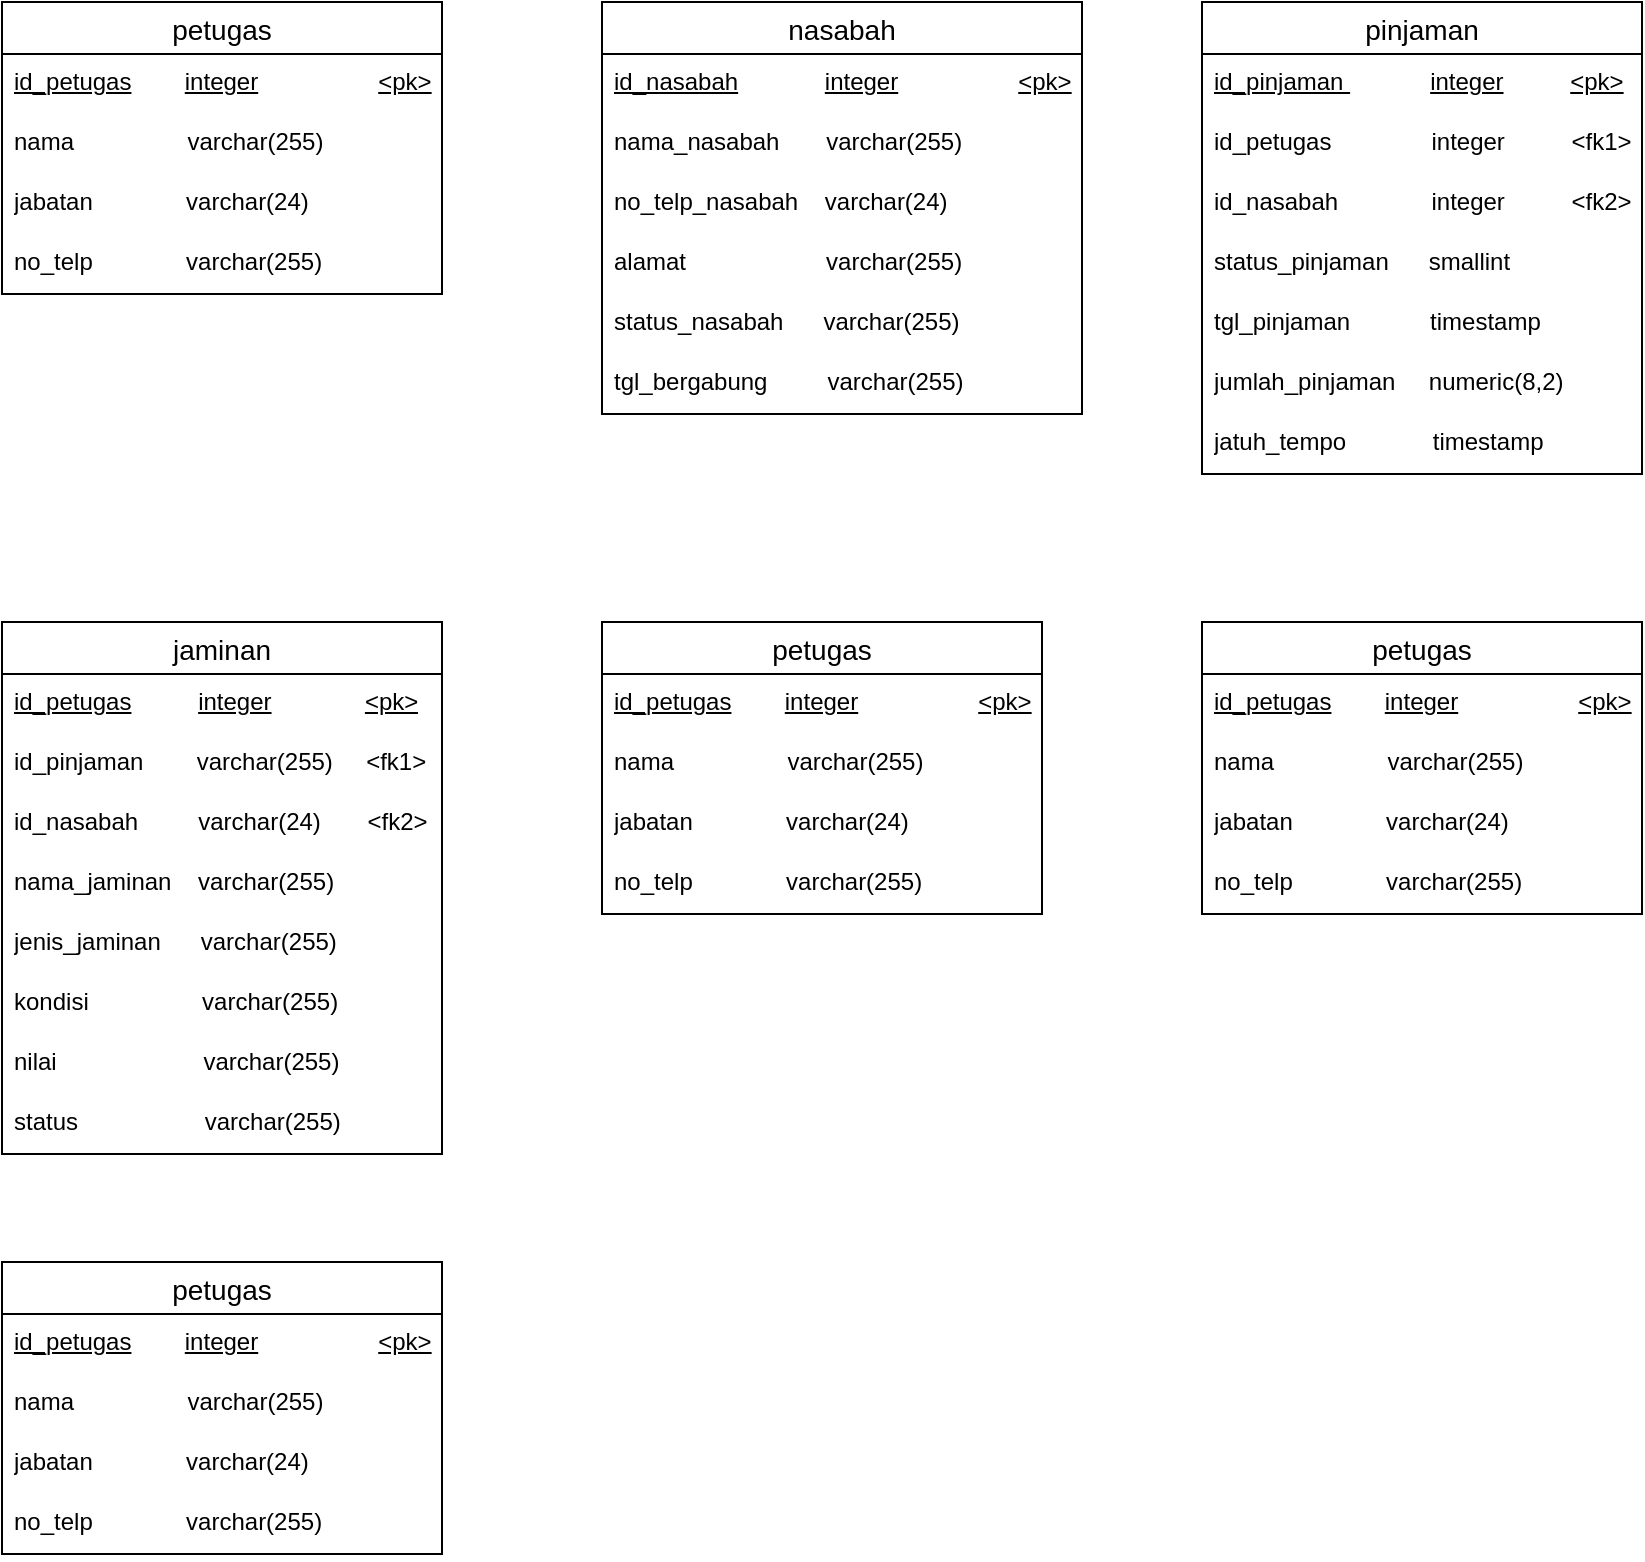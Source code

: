 <mxfile version="25.0.1">
  <diagram name="Page-1" id="-kFuUrn3105McGUK33nF">
    <mxGraphModel dx="841" dy="456" grid="1" gridSize="10" guides="1" tooltips="1" connect="1" arrows="1" fold="1" page="1" pageScale="1" pageWidth="850" pageHeight="1100" math="0" shadow="0">
      <root>
        <mxCell id="0" />
        <mxCell id="1" parent="0" />
        <mxCell id="qp_LVbxM6lAlvz-qoR-B-6" value="petugas" style="swimlane;fontStyle=0;childLayout=stackLayout;horizontal=1;startSize=26;horizontalStack=0;resizeParent=1;resizeParentMax=0;resizeLast=0;collapsible=1;marginBottom=0;align=center;fontSize=14;" vertex="1" parent="1">
          <mxGeometry x="40" y="440" width="220" height="146" as="geometry" />
        </mxCell>
        <mxCell id="qp_LVbxM6lAlvz-qoR-B-7" value="&lt;u&gt;id_petugas&lt;/u&gt;&amp;nbsp; &amp;nbsp; &amp;nbsp; &amp;nbsp; &lt;u&gt;integer&lt;/u&gt;&amp;nbsp; &amp;nbsp; &amp;nbsp; &amp;nbsp; &amp;nbsp; &amp;nbsp; &amp;nbsp; &amp;nbsp; &amp;nbsp; &lt;u&gt;&amp;lt;pk&amp;gt;&lt;/u&gt;" style="text;strokeColor=none;fillColor=none;spacingLeft=4;spacingRight=4;overflow=hidden;rotatable=0;points=[[0,0.5],[1,0.5]];portConstraint=eastwest;fontSize=12;whiteSpace=wrap;html=1;" vertex="1" parent="qp_LVbxM6lAlvz-qoR-B-6">
          <mxGeometry y="26" width="220" height="30" as="geometry" />
        </mxCell>
        <mxCell id="qp_LVbxM6lAlvz-qoR-B-8" value="nama&amp;nbsp; &amp;nbsp; &amp;nbsp; &amp;nbsp; &amp;nbsp; &amp;nbsp; &amp;nbsp; &amp;nbsp; &amp;nbsp;varchar(255)" style="text;strokeColor=none;fillColor=none;spacingLeft=4;spacingRight=4;overflow=hidden;rotatable=0;points=[[0,0.5],[1,0.5]];portConstraint=eastwest;fontSize=12;whiteSpace=wrap;html=1;" vertex="1" parent="qp_LVbxM6lAlvz-qoR-B-6">
          <mxGeometry y="56" width="220" height="30" as="geometry" />
        </mxCell>
        <mxCell id="qp_LVbxM6lAlvz-qoR-B-18" value="jabatan&amp;nbsp; &amp;nbsp; &amp;nbsp; &amp;nbsp; &amp;nbsp; &amp;nbsp; &amp;nbsp; varchar(24)" style="text;strokeColor=none;fillColor=none;spacingLeft=4;spacingRight=4;overflow=hidden;rotatable=0;points=[[0,0.5],[1,0.5]];portConstraint=eastwest;fontSize=12;whiteSpace=wrap;html=1;" vertex="1" parent="qp_LVbxM6lAlvz-qoR-B-6">
          <mxGeometry y="86" width="220" height="30" as="geometry" />
        </mxCell>
        <mxCell id="qp_LVbxM6lAlvz-qoR-B-9" value="no_telp&amp;nbsp; &amp;nbsp; &amp;nbsp; &amp;nbsp; &amp;nbsp; &amp;nbsp; &amp;nbsp; varchar(255)" style="text;strokeColor=none;fillColor=none;spacingLeft=4;spacingRight=4;overflow=hidden;rotatable=0;points=[[0,0.5],[1,0.5]];portConstraint=eastwest;fontSize=12;whiteSpace=wrap;html=1;" vertex="1" parent="qp_LVbxM6lAlvz-qoR-B-6">
          <mxGeometry y="116" width="220" height="30" as="geometry" />
        </mxCell>
        <mxCell id="qp_LVbxM6lAlvz-qoR-B-21" value="jaminan" style="swimlane;fontStyle=0;childLayout=stackLayout;horizontal=1;startSize=26;horizontalStack=0;resizeParent=1;resizeParentMax=0;resizeLast=0;collapsible=1;marginBottom=0;align=center;fontSize=14;" vertex="1" parent="1">
          <mxGeometry x="40" y="750" width="220" height="266" as="geometry" />
        </mxCell>
        <mxCell id="qp_LVbxM6lAlvz-qoR-B-22" value="&lt;u&gt;id_petugas&lt;/u&gt;&amp;nbsp; &amp;nbsp; &amp;nbsp; &amp;nbsp; &amp;nbsp;&amp;nbsp;&lt;u&gt;integer&lt;/u&gt;&amp;nbsp; &amp;nbsp; &amp;nbsp; &amp;nbsp; &amp;nbsp; &amp;nbsp; &amp;nbsp; &lt;u&gt;&amp;lt;pk&amp;gt;&lt;/u&gt;" style="text;strokeColor=none;fillColor=none;spacingLeft=4;spacingRight=4;overflow=hidden;rotatable=0;points=[[0,0.5],[1,0.5]];portConstraint=eastwest;fontSize=12;whiteSpace=wrap;html=1;" vertex="1" parent="qp_LVbxM6lAlvz-qoR-B-21">
          <mxGeometry y="26" width="220" height="30" as="geometry" />
        </mxCell>
        <mxCell id="qp_LVbxM6lAlvz-qoR-B-23" value="id_pinjaman&amp;nbsp; &amp;nbsp; &amp;nbsp; &amp;nbsp; varchar(255)&amp;nbsp; &amp;nbsp; &amp;nbsp;&amp;lt;fk1&amp;gt;" style="text;strokeColor=none;fillColor=none;spacingLeft=4;spacingRight=4;overflow=hidden;rotatable=0;points=[[0,0.5],[1,0.5]];portConstraint=eastwest;fontSize=12;whiteSpace=wrap;html=1;" vertex="1" parent="qp_LVbxM6lAlvz-qoR-B-21">
          <mxGeometry y="56" width="220" height="30" as="geometry" />
        </mxCell>
        <mxCell id="qp_LVbxM6lAlvz-qoR-B-24" value="id_nasabah&amp;nbsp; &amp;nbsp; &amp;nbsp; &amp;nbsp; &amp;nbsp;varchar(24)&amp;nbsp; &amp;nbsp; &amp;nbsp; &amp;nbsp;&amp;lt;fk2&amp;gt;" style="text;strokeColor=none;fillColor=none;spacingLeft=4;spacingRight=4;overflow=hidden;rotatable=0;points=[[0,0.5],[1,0.5]];portConstraint=eastwest;fontSize=12;whiteSpace=wrap;html=1;" vertex="1" parent="qp_LVbxM6lAlvz-qoR-B-21">
          <mxGeometry y="86" width="220" height="30" as="geometry" />
        </mxCell>
        <mxCell id="qp_LVbxM6lAlvz-qoR-B-56" value="nama_jaminan&amp;nbsp; &amp;nbsp; varchar(255)" style="text;strokeColor=none;fillColor=none;spacingLeft=4;spacingRight=4;overflow=hidden;rotatable=0;points=[[0,0.5],[1,0.5]];portConstraint=eastwest;fontSize=12;whiteSpace=wrap;html=1;" vertex="1" parent="qp_LVbxM6lAlvz-qoR-B-21">
          <mxGeometry y="116" width="220" height="30" as="geometry" />
        </mxCell>
        <mxCell id="qp_LVbxM6lAlvz-qoR-B-57" value="jenis_jaminan&amp;nbsp; &amp;nbsp; &amp;nbsp; varchar(255)" style="text;strokeColor=none;fillColor=none;spacingLeft=4;spacingRight=4;overflow=hidden;rotatable=0;points=[[0,0.5],[1,0.5]];portConstraint=eastwest;fontSize=12;whiteSpace=wrap;html=1;" vertex="1" parent="qp_LVbxM6lAlvz-qoR-B-21">
          <mxGeometry y="146" width="220" height="30" as="geometry" />
        </mxCell>
        <mxCell id="qp_LVbxM6lAlvz-qoR-B-58" value="kondisi&amp;nbsp; &amp;nbsp; &amp;nbsp; &amp;nbsp; &amp;nbsp; &amp;nbsp; &amp;nbsp; &amp;nbsp; &amp;nbsp;varchar(255)" style="text;strokeColor=none;fillColor=none;spacingLeft=4;spacingRight=4;overflow=hidden;rotatable=0;points=[[0,0.5],[1,0.5]];portConstraint=eastwest;fontSize=12;whiteSpace=wrap;html=1;" vertex="1" parent="qp_LVbxM6lAlvz-qoR-B-21">
          <mxGeometry y="176" width="220" height="30" as="geometry" />
        </mxCell>
        <mxCell id="qp_LVbxM6lAlvz-qoR-B-59" value="nilai&amp;nbsp; &amp;nbsp; &amp;nbsp; &amp;nbsp; &amp;nbsp; &amp;nbsp; &amp;nbsp; &amp;nbsp; &amp;nbsp; &amp;nbsp; &amp;nbsp; varchar(255)" style="text;strokeColor=none;fillColor=none;spacingLeft=4;spacingRight=4;overflow=hidden;rotatable=0;points=[[0,0.5],[1,0.5]];portConstraint=eastwest;fontSize=12;whiteSpace=wrap;html=1;" vertex="1" parent="qp_LVbxM6lAlvz-qoR-B-21">
          <mxGeometry y="206" width="220" height="30" as="geometry" />
        </mxCell>
        <mxCell id="qp_LVbxM6lAlvz-qoR-B-25" value="status&amp;nbsp; &amp;nbsp; &amp;nbsp; &amp;nbsp; &amp;nbsp; &amp;nbsp; &amp;nbsp; &amp;nbsp; &amp;nbsp; &amp;nbsp;varchar(255)" style="text;strokeColor=none;fillColor=none;spacingLeft=4;spacingRight=4;overflow=hidden;rotatable=0;points=[[0,0.5],[1,0.5]];portConstraint=eastwest;fontSize=12;whiteSpace=wrap;html=1;" vertex="1" parent="qp_LVbxM6lAlvz-qoR-B-21">
          <mxGeometry y="236" width="220" height="30" as="geometry" />
        </mxCell>
        <mxCell id="qp_LVbxM6lAlvz-qoR-B-26" value="nasabah" style="swimlane;fontStyle=0;childLayout=stackLayout;horizontal=1;startSize=26;horizontalStack=0;resizeParent=1;resizeParentMax=0;resizeLast=0;collapsible=1;marginBottom=0;align=center;fontSize=14;" vertex="1" parent="1">
          <mxGeometry x="340" y="440" width="240" height="206" as="geometry" />
        </mxCell>
        <mxCell id="qp_LVbxM6lAlvz-qoR-B-27" value="&lt;u&gt;id_nasabah&lt;/u&gt;&amp;nbsp; &amp;nbsp; &amp;nbsp; &amp;nbsp; &amp;nbsp; &amp;nbsp; &amp;nbsp;&lt;u&gt;integer&lt;/u&gt;&amp;nbsp; &amp;nbsp; &amp;nbsp; &amp;nbsp; &amp;nbsp; &amp;nbsp; &amp;nbsp; &amp;nbsp; &amp;nbsp; &lt;u&gt;&amp;lt;pk&amp;gt;&lt;/u&gt;" style="text;strokeColor=none;fillColor=none;spacingLeft=4;spacingRight=4;overflow=hidden;rotatable=0;points=[[0,0.5],[1,0.5]];portConstraint=eastwest;fontSize=12;whiteSpace=wrap;html=1;" vertex="1" parent="qp_LVbxM6lAlvz-qoR-B-26">
          <mxGeometry y="26" width="240" height="30" as="geometry" />
        </mxCell>
        <mxCell id="qp_LVbxM6lAlvz-qoR-B-28" value="nama_nasabah&amp;nbsp; &amp;nbsp; &amp;nbsp; &amp;nbsp;varchar(255)" style="text;strokeColor=none;fillColor=none;spacingLeft=4;spacingRight=4;overflow=hidden;rotatable=0;points=[[0,0.5],[1,0.5]];portConstraint=eastwest;fontSize=12;whiteSpace=wrap;html=1;" vertex="1" parent="qp_LVbxM6lAlvz-qoR-B-26">
          <mxGeometry y="56" width="240" height="30" as="geometry" />
        </mxCell>
        <mxCell id="qp_LVbxM6lAlvz-qoR-B-29" value="no_telp_nasabah&amp;nbsp; &amp;nbsp; varchar(24)" style="text;strokeColor=none;fillColor=none;spacingLeft=4;spacingRight=4;overflow=hidden;rotatable=0;points=[[0,0.5],[1,0.5]];portConstraint=eastwest;fontSize=12;whiteSpace=wrap;html=1;" vertex="1" parent="qp_LVbxM6lAlvz-qoR-B-26">
          <mxGeometry y="86" width="240" height="30" as="geometry" />
        </mxCell>
        <mxCell id="qp_LVbxM6lAlvz-qoR-B-30" value="alamat&amp;nbsp; &amp;nbsp; &amp;nbsp; &amp;nbsp; &amp;nbsp; &amp;nbsp; &amp;nbsp; &amp;nbsp; &amp;nbsp; &amp;nbsp; &amp;nbsp;varchar(255)" style="text;strokeColor=none;fillColor=none;spacingLeft=4;spacingRight=4;overflow=hidden;rotatable=0;points=[[0,0.5],[1,0.5]];portConstraint=eastwest;fontSize=12;whiteSpace=wrap;html=1;" vertex="1" parent="qp_LVbxM6lAlvz-qoR-B-26">
          <mxGeometry y="116" width="240" height="30" as="geometry" />
        </mxCell>
        <mxCell id="qp_LVbxM6lAlvz-qoR-B-52" value="status_nasabah&amp;nbsp; &amp;nbsp; &amp;nbsp; varchar(255)" style="text;strokeColor=none;fillColor=none;spacingLeft=4;spacingRight=4;overflow=hidden;rotatable=0;points=[[0,0.5],[1,0.5]];portConstraint=eastwest;fontSize=12;whiteSpace=wrap;html=1;" vertex="1" parent="qp_LVbxM6lAlvz-qoR-B-26">
          <mxGeometry y="146" width="240" height="30" as="geometry" />
        </mxCell>
        <mxCell id="qp_LVbxM6lAlvz-qoR-B-51" value="tgl_bergabung&amp;nbsp; &amp;nbsp; &amp;nbsp; &amp;nbsp; &amp;nbsp;varchar(255)" style="text;strokeColor=none;fillColor=none;spacingLeft=4;spacingRight=4;overflow=hidden;rotatable=0;points=[[0,0.5],[1,0.5]];portConstraint=eastwest;fontSize=12;whiteSpace=wrap;html=1;" vertex="1" parent="qp_LVbxM6lAlvz-qoR-B-26">
          <mxGeometry y="176" width="240" height="30" as="geometry" />
        </mxCell>
        <mxCell id="qp_LVbxM6lAlvz-qoR-B-31" value="petugas" style="swimlane;fontStyle=0;childLayout=stackLayout;horizontal=1;startSize=26;horizontalStack=0;resizeParent=1;resizeParentMax=0;resizeLast=0;collapsible=1;marginBottom=0;align=center;fontSize=14;" vertex="1" parent="1">
          <mxGeometry x="340" y="750" width="220" height="146" as="geometry" />
        </mxCell>
        <mxCell id="qp_LVbxM6lAlvz-qoR-B-32" value="&lt;u&gt;id_petugas&lt;/u&gt;&amp;nbsp; &amp;nbsp; &amp;nbsp; &amp;nbsp; &lt;u&gt;integer&lt;/u&gt;&amp;nbsp; &amp;nbsp; &amp;nbsp; &amp;nbsp; &amp;nbsp; &amp;nbsp; &amp;nbsp; &amp;nbsp; &amp;nbsp; &lt;u&gt;&amp;lt;pk&amp;gt;&lt;/u&gt;" style="text;strokeColor=none;fillColor=none;spacingLeft=4;spacingRight=4;overflow=hidden;rotatable=0;points=[[0,0.5],[1,0.5]];portConstraint=eastwest;fontSize=12;whiteSpace=wrap;html=1;" vertex="1" parent="qp_LVbxM6lAlvz-qoR-B-31">
          <mxGeometry y="26" width="220" height="30" as="geometry" />
        </mxCell>
        <mxCell id="qp_LVbxM6lAlvz-qoR-B-33" value="nama&amp;nbsp; &amp;nbsp; &amp;nbsp; &amp;nbsp; &amp;nbsp; &amp;nbsp; &amp;nbsp; &amp;nbsp; &amp;nbsp;varchar(255)" style="text;strokeColor=none;fillColor=none;spacingLeft=4;spacingRight=4;overflow=hidden;rotatable=0;points=[[0,0.5],[1,0.5]];portConstraint=eastwest;fontSize=12;whiteSpace=wrap;html=1;" vertex="1" parent="qp_LVbxM6lAlvz-qoR-B-31">
          <mxGeometry y="56" width="220" height="30" as="geometry" />
        </mxCell>
        <mxCell id="qp_LVbxM6lAlvz-qoR-B-34" value="jabatan&amp;nbsp; &amp;nbsp; &amp;nbsp; &amp;nbsp; &amp;nbsp; &amp;nbsp; &amp;nbsp; varchar(24)" style="text;strokeColor=none;fillColor=none;spacingLeft=4;spacingRight=4;overflow=hidden;rotatable=0;points=[[0,0.5],[1,0.5]];portConstraint=eastwest;fontSize=12;whiteSpace=wrap;html=1;" vertex="1" parent="qp_LVbxM6lAlvz-qoR-B-31">
          <mxGeometry y="86" width="220" height="30" as="geometry" />
        </mxCell>
        <mxCell id="qp_LVbxM6lAlvz-qoR-B-35" value="no_telp&amp;nbsp; &amp;nbsp; &amp;nbsp; &amp;nbsp; &amp;nbsp; &amp;nbsp; &amp;nbsp; varchar(255)" style="text;strokeColor=none;fillColor=none;spacingLeft=4;spacingRight=4;overflow=hidden;rotatable=0;points=[[0,0.5],[1,0.5]];portConstraint=eastwest;fontSize=12;whiteSpace=wrap;html=1;" vertex="1" parent="qp_LVbxM6lAlvz-qoR-B-31">
          <mxGeometry y="116" width="220" height="30" as="geometry" />
        </mxCell>
        <mxCell id="qp_LVbxM6lAlvz-qoR-B-36" value="pinjaman" style="swimlane;fontStyle=0;childLayout=stackLayout;horizontal=1;startSize=26;horizontalStack=0;resizeParent=1;resizeParentMax=0;resizeLast=0;collapsible=1;marginBottom=0;align=center;fontSize=14;" vertex="1" parent="1">
          <mxGeometry x="640" y="440" width="220" height="236" as="geometry" />
        </mxCell>
        <mxCell id="qp_LVbxM6lAlvz-qoR-B-37" value="&lt;u&gt;id_pinjaman&amp;nbsp;&lt;/u&gt;&amp;nbsp; &amp;nbsp; &amp;nbsp; &amp;nbsp; &amp;nbsp; &amp;nbsp;&amp;nbsp;&lt;u&gt;integer&lt;/u&gt;&amp;nbsp; &amp;nbsp; &amp;nbsp; &amp;nbsp; &amp;nbsp;&amp;nbsp;&lt;u&gt;&amp;lt;pk&amp;gt;&lt;/u&gt;" style="text;strokeColor=none;fillColor=none;spacingLeft=4;spacingRight=4;overflow=hidden;rotatable=0;points=[[0,0.5],[1,0.5]];portConstraint=eastwest;fontSize=12;whiteSpace=wrap;html=1;" vertex="1" parent="qp_LVbxM6lAlvz-qoR-B-36">
          <mxGeometry y="26" width="220" height="30" as="geometry" />
        </mxCell>
        <mxCell id="qp_LVbxM6lAlvz-qoR-B-38" value="id_petugas&amp;nbsp; &amp;nbsp; &amp;nbsp; &amp;nbsp; &amp;nbsp; &amp;nbsp; &amp;nbsp; &amp;nbsp;integer&amp;nbsp; &amp;nbsp; &amp;nbsp; &amp;nbsp; &amp;nbsp; &amp;lt;fk1&amp;gt;" style="text;strokeColor=none;fillColor=none;spacingLeft=4;spacingRight=4;overflow=hidden;rotatable=0;points=[[0,0.5],[1,0.5]];portConstraint=eastwest;fontSize=12;whiteSpace=wrap;html=1;" vertex="1" parent="qp_LVbxM6lAlvz-qoR-B-36">
          <mxGeometry y="56" width="220" height="30" as="geometry" />
        </mxCell>
        <mxCell id="qp_LVbxM6lAlvz-qoR-B-55" value="id_nasabah&amp;nbsp; &amp;nbsp; &amp;nbsp; &amp;nbsp; &amp;nbsp; &amp;nbsp; &amp;nbsp; integer&amp;nbsp; &amp;nbsp; &amp;nbsp; &amp;nbsp; &amp;nbsp; &amp;lt;fk2&amp;gt;" style="text;strokeColor=none;fillColor=none;spacingLeft=4;spacingRight=4;overflow=hidden;rotatable=0;points=[[0,0.5],[1,0.5]];portConstraint=eastwest;fontSize=12;whiteSpace=wrap;html=1;" vertex="1" parent="qp_LVbxM6lAlvz-qoR-B-36">
          <mxGeometry y="86" width="220" height="30" as="geometry" />
        </mxCell>
        <mxCell id="qp_LVbxM6lAlvz-qoR-B-39" value="status_pinjaman&amp;nbsp; &amp;nbsp; &amp;nbsp; smallint" style="text;strokeColor=none;fillColor=none;spacingLeft=4;spacingRight=4;overflow=hidden;rotatable=0;points=[[0,0.5],[1,0.5]];portConstraint=eastwest;fontSize=12;whiteSpace=wrap;html=1;" vertex="1" parent="qp_LVbxM6lAlvz-qoR-B-36">
          <mxGeometry y="116" width="220" height="30" as="geometry" />
        </mxCell>
        <mxCell id="qp_LVbxM6lAlvz-qoR-B-53" value="tgl_pinjaman&amp;nbsp; &amp;nbsp; &amp;nbsp; &amp;nbsp; &amp;nbsp; &amp;nbsp; timestamp" style="text;strokeColor=none;fillColor=none;spacingLeft=4;spacingRight=4;overflow=hidden;rotatable=0;points=[[0,0.5],[1,0.5]];portConstraint=eastwest;fontSize=12;whiteSpace=wrap;html=1;" vertex="1" parent="qp_LVbxM6lAlvz-qoR-B-36">
          <mxGeometry y="146" width="220" height="30" as="geometry" />
        </mxCell>
        <mxCell id="qp_LVbxM6lAlvz-qoR-B-54" value="jumlah_pinjaman&amp;nbsp; &amp;nbsp; &amp;nbsp;numeric(8,2)" style="text;strokeColor=none;fillColor=none;spacingLeft=4;spacingRight=4;overflow=hidden;rotatable=0;points=[[0,0.5],[1,0.5]];portConstraint=eastwest;fontSize=12;whiteSpace=wrap;html=1;" vertex="1" parent="qp_LVbxM6lAlvz-qoR-B-36">
          <mxGeometry y="176" width="220" height="30" as="geometry" />
        </mxCell>
        <mxCell id="qp_LVbxM6lAlvz-qoR-B-40" value="jatuh_tempo&amp;nbsp; &amp;nbsp; &amp;nbsp; &amp;nbsp; &amp;nbsp; &amp;nbsp; &amp;nbsp;timestamp" style="text;strokeColor=none;fillColor=none;spacingLeft=4;spacingRight=4;overflow=hidden;rotatable=0;points=[[0,0.5],[1,0.5]];portConstraint=eastwest;fontSize=12;whiteSpace=wrap;html=1;" vertex="1" parent="qp_LVbxM6lAlvz-qoR-B-36">
          <mxGeometry y="206" width="220" height="30" as="geometry" />
        </mxCell>
        <mxCell id="qp_LVbxM6lAlvz-qoR-B-41" value="petugas" style="swimlane;fontStyle=0;childLayout=stackLayout;horizontal=1;startSize=26;horizontalStack=0;resizeParent=1;resizeParentMax=0;resizeLast=0;collapsible=1;marginBottom=0;align=center;fontSize=14;" vertex="1" parent="1">
          <mxGeometry x="640" y="750" width="220" height="146" as="geometry" />
        </mxCell>
        <mxCell id="qp_LVbxM6lAlvz-qoR-B-42" value="&lt;u&gt;id_petugas&lt;/u&gt;&amp;nbsp; &amp;nbsp; &amp;nbsp; &amp;nbsp; &lt;u&gt;integer&lt;/u&gt;&amp;nbsp; &amp;nbsp; &amp;nbsp; &amp;nbsp; &amp;nbsp; &amp;nbsp; &amp;nbsp; &amp;nbsp; &amp;nbsp; &lt;u&gt;&amp;lt;pk&amp;gt;&lt;/u&gt;" style="text;strokeColor=none;fillColor=none;spacingLeft=4;spacingRight=4;overflow=hidden;rotatable=0;points=[[0,0.5],[1,0.5]];portConstraint=eastwest;fontSize=12;whiteSpace=wrap;html=1;" vertex="1" parent="qp_LVbxM6lAlvz-qoR-B-41">
          <mxGeometry y="26" width="220" height="30" as="geometry" />
        </mxCell>
        <mxCell id="qp_LVbxM6lAlvz-qoR-B-43" value="nama&amp;nbsp; &amp;nbsp; &amp;nbsp; &amp;nbsp; &amp;nbsp; &amp;nbsp; &amp;nbsp; &amp;nbsp; &amp;nbsp;varchar(255)" style="text;strokeColor=none;fillColor=none;spacingLeft=4;spacingRight=4;overflow=hidden;rotatable=0;points=[[0,0.5],[1,0.5]];portConstraint=eastwest;fontSize=12;whiteSpace=wrap;html=1;" vertex="1" parent="qp_LVbxM6lAlvz-qoR-B-41">
          <mxGeometry y="56" width="220" height="30" as="geometry" />
        </mxCell>
        <mxCell id="qp_LVbxM6lAlvz-qoR-B-44" value="jabatan&amp;nbsp; &amp;nbsp; &amp;nbsp; &amp;nbsp; &amp;nbsp; &amp;nbsp; &amp;nbsp; varchar(24)" style="text;strokeColor=none;fillColor=none;spacingLeft=4;spacingRight=4;overflow=hidden;rotatable=0;points=[[0,0.5],[1,0.5]];portConstraint=eastwest;fontSize=12;whiteSpace=wrap;html=1;" vertex="1" parent="qp_LVbxM6lAlvz-qoR-B-41">
          <mxGeometry y="86" width="220" height="30" as="geometry" />
        </mxCell>
        <mxCell id="qp_LVbxM6lAlvz-qoR-B-45" value="no_telp&amp;nbsp; &amp;nbsp; &amp;nbsp; &amp;nbsp; &amp;nbsp; &amp;nbsp; &amp;nbsp; varchar(255)" style="text;strokeColor=none;fillColor=none;spacingLeft=4;spacingRight=4;overflow=hidden;rotatable=0;points=[[0,0.5],[1,0.5]];portConstraint=eastwest;fontSize=12;whiteSpace=wrap;html=1;" vertex="1" parent="qp_LVbxM6lAlvz-qoR-B-41">
          <mxGeometry y="116" width="220" height="30" as="geometry" />
        </mxCell>
        <mxCell id="qp_LVbxM6lAlvz-qoR-B-46" value="petugas" style="swimlane;fontStyle=0;childLayout=stackLayout;horizontal=1;startSize=26;horizontalStack=0;resizeParent=1;resizeParentMax=0;resizeLast=0;collapsible=1;marginBottom=0;align=center;fontSize=14;" vertex="1" parent="1">
          <mxGeometry x="40" y="1070" width="220" height="146" as="geometry" />
        </mxCell>
        <mxCell id="qp_LVbxM6lAlvz-qoR-B-47" value="&lt;u&gt;id_petugas&lt;/u&gt;&amp;nbsp; &amp;nbsp; &amp;nbsp; &amp;nbsp; &lt;u&gt;integer&lt;/u&gt;&amp;nbsp; &amp;nbsp; &amp;nbsp; &amp;nbsp; &amp;nbsp; &amp;nbsp; &amp;nbsp; &amp;nbsp; &amp;nbsp; &lt;u&gt;&amp;lt;pk&amp;gt;&lt;/u&gt;" style="text;strokeColor=none;fillColor=none;spacingLeft=4;spacingRight=4;overflow=hidden;rotatable=0;points=[[0,0.5],[1,0.5]];portConstraint=eastwest;fontSize=12;whiteSpace=wrap;html=1;" vertex="1" parent="qp_LVbxM6lAlvz-qoR-B-46">
          <mxGeometry y="26" width="220" height="30" as="geometry" />
        </mxCell>
        <mxCell id="qp_LVbxM6lAlvz-qoR-B-48" value="nama&amp;nbsp; &amp;nbsp; &amp;nbsp; &amp;nbsp; &amp;nbsp; &amp;nbsp; &amp;nbsp; &amp;nbsp; &amp;nbsp;varchar(255)" style="text;strokeColor=none;fillColor=none;spacingLeft=4;spacingRight=4;overflow=hidden;rotatable=0;points=[[0,0.5],[1,0.5]];portConstraint=eastwest;fontSize=12;whiteSpace=wrap;html=1;" vertex="1" parent="qp_LVbxM6lAlvz-qoR-B-46">
          <mxGeometry y="56" width="220" height="30" as="geometry" />
        </mxCell>
        <mxCell id="qp_LVbxM6lAlvz-qoR-B-49" value="jabatan&amp;nbsp; &amp;nbsp; &amp;nbsp; &amp;nbsp; &amp;nbsp; &amp;nbsp; &amp;nbsp; varchar(24)" style="text;strokeColor=none;fillColor=none;spacingLeft=4;spacingRight=4;overflow=hidden;rotatable=0;points=[[0,0.5],[1,0.5]];portConstraint=eastwest;fontSize=12;whiteSpace=wrap;html=1;" vertex="1" parent="qp_LVbxM6lAlvz-qoR-B-46">
          <mxGeometry y="86" width="220" height="30" as="geometry" />
        </mxCell>
        <mxCell id="qp_LVbxM6lAlvz-qoR-B-50" value="no_telp&amp;nbsp; &amp;nbsp; &amp;nbsp; &amp;nbsp; &amp;nbsp; &amp;nbsp; &amp;nbsp; varchar(255)" style="text;strokeColor=none;fillColor=none;spacingLeft=4;spacingRight=4;overflow=hidden;rotatable=0;points=[[0,0.5],[1,0.5]];portConstraint=eastwest;fontSize=12;whiteSpace=wrap;html=1;" vertex="1" parent="qp_LVbxM6lAlvz-qoR-B-46">
          <mxGeometry y="116" width="220" height="30" as="geometry" />
        </mxCell>
      </root>
    </mxGraphModel>
  </diagram>
</mxfile>
